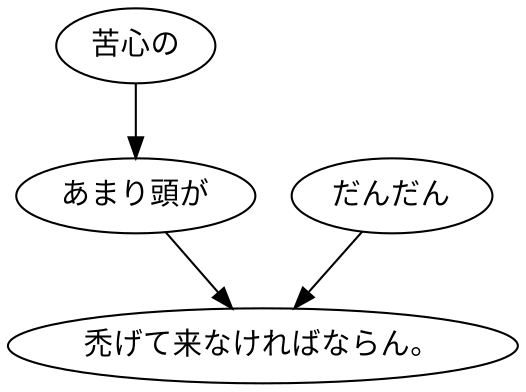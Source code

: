 digraph graph5076 {
	node0 [label="苦心の"];
	node1 [label="あまり頭が"];
	node2 [label="だんだん"];
	node3 [label="禿げて来なければならん。"];
	node0 -> node1;
	node1 -> node3;
	node2 -> node3;
}
